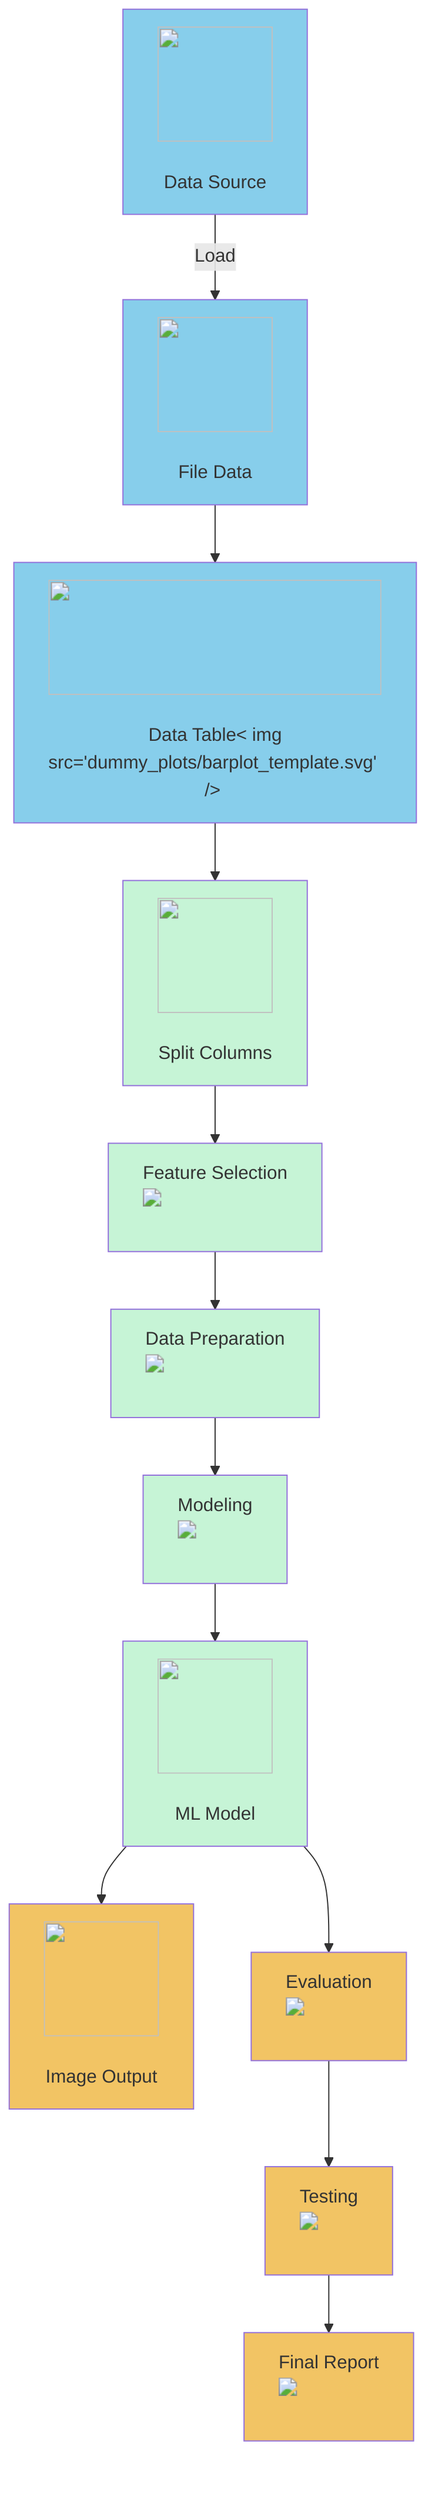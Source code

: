 graph TD;
    A["<img src='icons/database.svg' width=100 height=100/> <br/> Data Source"] -->|Load| B["<img src='icons/file.svg' width=100 height=100/> <br/> File Data"];
    B --> C["<img src='icons/table.svg' width=100 height=100/> <br/> Data Table< img src='dummy_plots/barplot_template.svg' /> <br/> "];
    C --> D["<img src='icons/column_split.svg' width=100 height=100/> <br/> Split Columns"];
    D --> E["Feature Selection <img src='dummy_plots/scatter_plot_template.svg' /> <br/> "];
    E --> F["Data Preparation <img src='dummy_plots/lineplot_template.svg' /> <br/> "];
    F --> G["Modeling <img src='dummy_plots/hist_template.svg' /> <br/> "];
    G --> M["<img src='icons/brain.svg' width=100 height=100/> <br/> ML Model"];
    M --> O["<img src='icons/image.svg' width=100 height=100/> <br/> Image Output"];
    M --> H["Evaluation <img src='dummy_plots/boxplot_template.svg' /> <br/> "];
    H --> I["Testing <img src='dummy_plots/scatter_plot_template.svg' /> <br/> "];
    I --> J["Final Report <img src='dummy_plots/barplot_template.svg' /> <br/> "];
    style A fill:#87CEEB;
    style B fill:#87CEEB;
    style C fill:#87CEEB;
    style D fill:#C6F4D6;
    style E fill:#C6F4D6;
    style F fill:#C6F4D6;
    style G fill:#C6F4D6;
    style H fill:#F2C464;
    style I fill:#F2C464;
    style J fill:#F2C464;
    style M fill:#C6F4D6;
    style O fill:#F2C464;